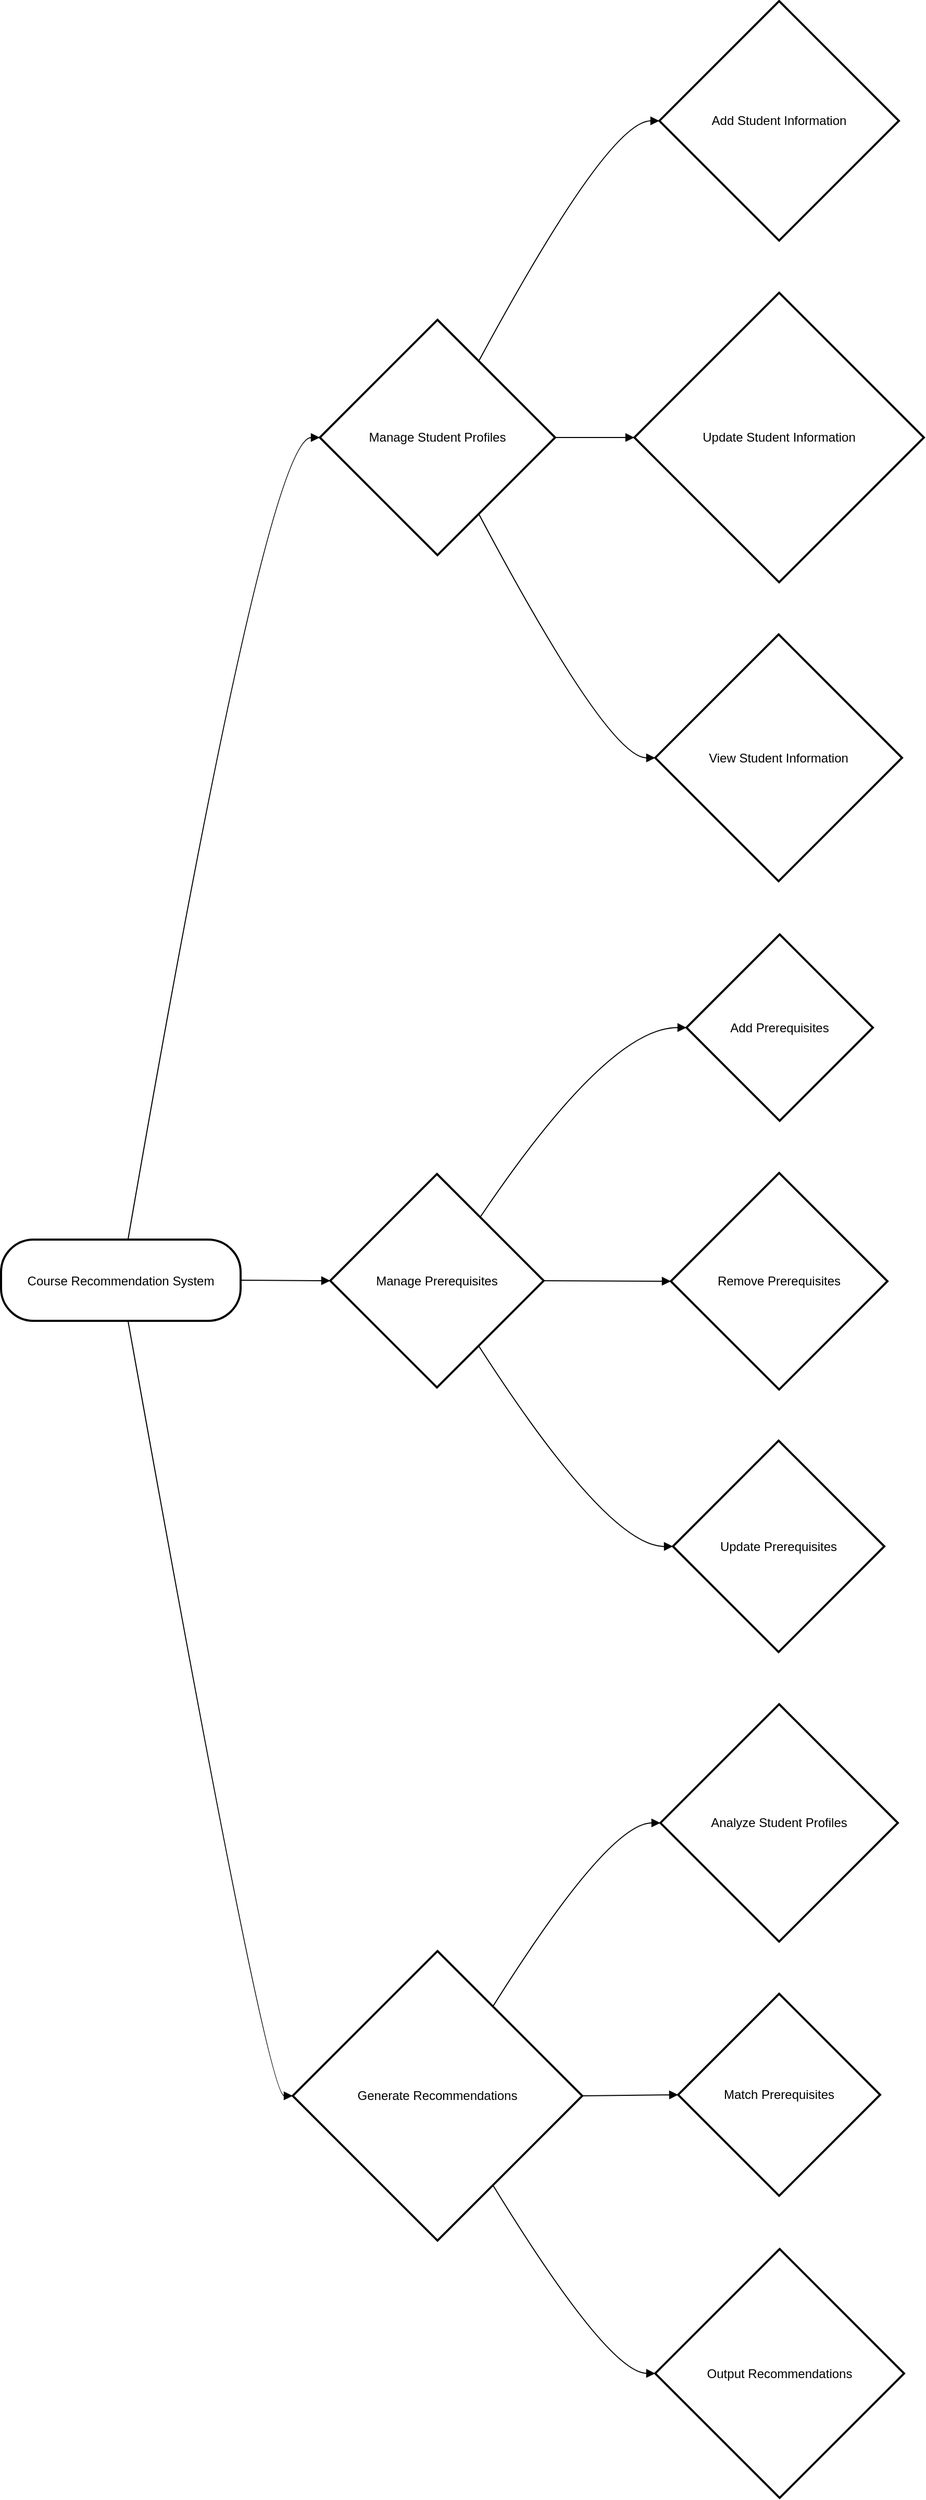 <mxfile version="26.0.2">
  <diagram name="Page-1" id="eNMnkAfLM7Hn-f6xVcrM">
    <mxGraphModel>
      <root>
        <mxCell id="0" />
        <mxCell id="1" parent="0" />
        <mxCell id="2" value="Course Recommendation System" style="rounded=1;arcSize=40;strokeWidth=2" vertex="1" parent="1">
          <mxGeometry x="8" y="1197" width="230" height="78" as="geometry" />
        </mxCell>
        <mxCell id="3" value="Manage Student Profiles" style="rhombus;strokeWidth=2;whiteSpace=wrap;" vertex="1" parent="1">
          <mxGeometry x="314" y="314" width="226" height="226" as="geometry" />
        </mxCell>
        <mxCell id="4" value="Manage Prerequisites" style="rhombus;strokeWidth=2;whiteSpace=wrap;" vertex="1" parent="1">
          <mxGeometry x="324" y="1134" width="205" height="205" as="geometry" />
        </mxCell>
        <mxCell id="5" value="Generate Recommendations" style="rhombus;strokeWidth=2;whiteSpace=wrap;" vertex="1" parent="1">
          <mxGeometry x="288" y="1880" width="278" height="278" as="geometry" />
        </mxCell>
        <mxCell id="6" value="Add Student Information" style="rhombus;strokeWidth=2;whiteSpace=wrap;" vertex="1" parent="1">
          <mxGeometry x="640" y="8" width="230" height="230" as="geometry" />
        </mxCell>
        <mxCell id="7" value="Update Student Information" style="rhombus;strokeWidth=2;whiteSpace=wrap;" vertex="1" parent="1">
          <mxGeometry x="616" y="288" width="278" height="278" as="geometry" />
        </mxCell>
        <mxCell id="8" value="View Student Information" style="rhombus;strokeWidth=2;whiteSpace=wrap;" vertex="1" parent="1">
          <mxGeometry x="636" y="616" width="237" height="237" as="geometry" />
        </mxCell>
        <mxCell id="9" value="Add Prerequisites" style="rhombus;strokeWidth=2;whiteSpace=wrap;" vertex="1" parent="1">
          <mxGeometry x="666" y="904" width="179" height="179" as="geometry" />
        </mxCell>
        <mxCell id="10" value="Remove Prerequisites" style="rhombus;strokeWidth=2;whiteSpace=wrap;" vertex="1" parent="1">
          <mxGeometry x="651" y="1133" width="208" height="208" as="geometry" />
        </mxCell>
        <mxCell id="11" value="Update Prerequisites" style="rhombus;strokeWidth=2;whiteSpace=wrap;" vertex="1" parent="1">
          <mxGeometry x="653" y="1390" width="203" height="203" as="geometry" />
        </mxCell>
        <mxCell id="12" value="Analyze Student Profiles" style="rhombus;strokeWidth=2;whiteSpace=wrap;" vertex="1" parent="1">
          <mxGeometry x="641" y="1643" width="228" height="228" as="geometry" />
        </mxCell>
        <mxCell id="13" value="Match Prerequisites" style="rhombus;strokeWidth=2;whiteSpace=wrap;" vertex="1" parent="1">
          <mxGeometry x="658" y="1921" width="194" height="194" as="geometry" />
        </mxCell>
        <mxCell id="14" value="Output Recommendations" style="rhombus;strokeWidth=2;whiteSpace=wrap;" vertex="1" parent="1">
          <mxGeometry x="636" y="2166" width="239" height="239" as="geometry" />
        </mxCell>
        <mxCell id="15" value="" style="curved=1;startArrow=none;endArrow=block;exitX=0.53;exitY=0;entryX=0;entryY=0.5;" edge="1" parent="1" source="2" target="3">
          <mxGeometry relative="1" as="geometry">
            <Array as="points">
              <mxPoint x="263" y="427" />
            </Array>
          </mxGeometry>
        </mxCell>
        <mxCell id="16" value="" style="curved=1;startArrow=none;endArrow=block;exitX=1;exitY=0.5;entryX=0;entryY=0.5;" edge="1" parent="1" source="2" target="4">
          <mxGeometry relative="1" as="geometry">
            <Array as="points" />
          </mxGeometry>
        </mxCell>
        <mxCell id="17" value="" style="curved=1;startArrow=none;endArrow=block;exitX=0.53;exitY=1;entryX=0;entryY=0.5;" edge="1" parent="1" source="2" target="5">
          <mxGeometry relative="1" as="geometry">
            <Array as="points">
              <mxPoint x="263" y="2019" />
            </Array>
          </mxGeometry>
        </mxCell>
        <mxCell id="18" value="" style="curved=1;startArrow=none;endArrow=block;exitX=0.77;exitY=0;entryX=0;entryY=0.5;" edge="1" parent="1" source="3" target="6">
          <mxGeometry relative="1" as="geometry">
            <Array as="points">
              <mxPoint x="591" y="123" />
            </Array>
          </mxGeometry>
        </mxCell>
        <mxCell id="19" value="" style="curved=1;startArrow=none;endArrow=block;exitX=1;exitY=0.5;entryX=0;entryY=0.5;" edge="1" parent="1" source="3" target="7">
          <mxGeometry relative="1" as="geometry">
            <Array as="points" />
          </mxGeometry>
        </mxCell>
        <mxCell id="20" value="" style="curved=1;startArrow=none;endArrow=block;exitX=0.77;exitY=1;entryX=0;entryY=0.5;" edge="1" parent="1" source="3" target="8">
          <mxGeometry relative="1" as="geometry">
            <Array as="points">
              <mxPoint x="591" y="735" />
            </Array>
          </mxGeometry>
        </mxCell>
        <mxCell id="21" value="" style="curved=1;startArrow=none;endArrow=block;exitX=0.84;exitY=0;entryX=0;entryY=0.5;" edge="1" parent="1" source="4" target="9">
          <mxGeometry relative="1" as="geometry">
            <Array as="points">
              <mxPoint x="591" y="993" />
            </Array>
          </mxGeometry>
        </mxCell>
        <mxCell id="22" value="" style="curved=1;startArrow=none;endArrow=block;exitX=1;exitY=0.5;entryX=0;entryY=0.5;" edge="1" parent="1" source="4" target="10">
          <mxGeometry relative="1" as="geometry">
            <Array as="points" />
          </mxGeometry>
        </mxCell>
        <mxCell id="23" value="" style="curved=1;startArrow=none;endArrow=block;exitX=0.82;exitY=1;entryX=0;entryY=0.5;" edge="1" parent="1" source="4" target="11">
          <mxGeometry relative="1" as="geometry">
            <Array as="points">
              <mxPoint x="591" y="1492" />
            </Array>
          </mxGeometry>
        </mxCell>
        <mxCell id="24" value="" style="curved=1;startArrow=none;endArrow=block;exitX=0.81;exitY=0;entryX=0;entryY=0.5;" edge="1" parent="1" source="5" target="12">
          <mxGeometry relative="1" as="geometry">
            <Array as="points">
              <mxPoint x="591" y="1757" />
            </Array>
          </mxGeometry>
        </mxCell>
        <mxCell id="25" value="" style="curved=1;startArrow=none;endArrow=block;exitX=1;exitY=0.5;entryX=0;entryY=0.5;" edge="1" parent="1" source="5" target="13">
          <mxGeometry relative="1" as="geometry">
            <Array as="points" />
          </mxGeometry>
        </mxCell>
        <mxCell id="26" value="" style="curved=1;startArrow=none;endArrow=block;exitX=0.81;exitY=1;entryX=0;entryY=0.5;" edge="1" parent="1" source="5" target="14">
          <mxGeometry relative="1" as="geometry">
            <Array as="points">
              <mxPoint x="591" y="2285" />
            </Array>
          </mxGeometry>
        </mxCell>
      </root>
    </mxGraphModel>
  </diagram>
</mxfile>
